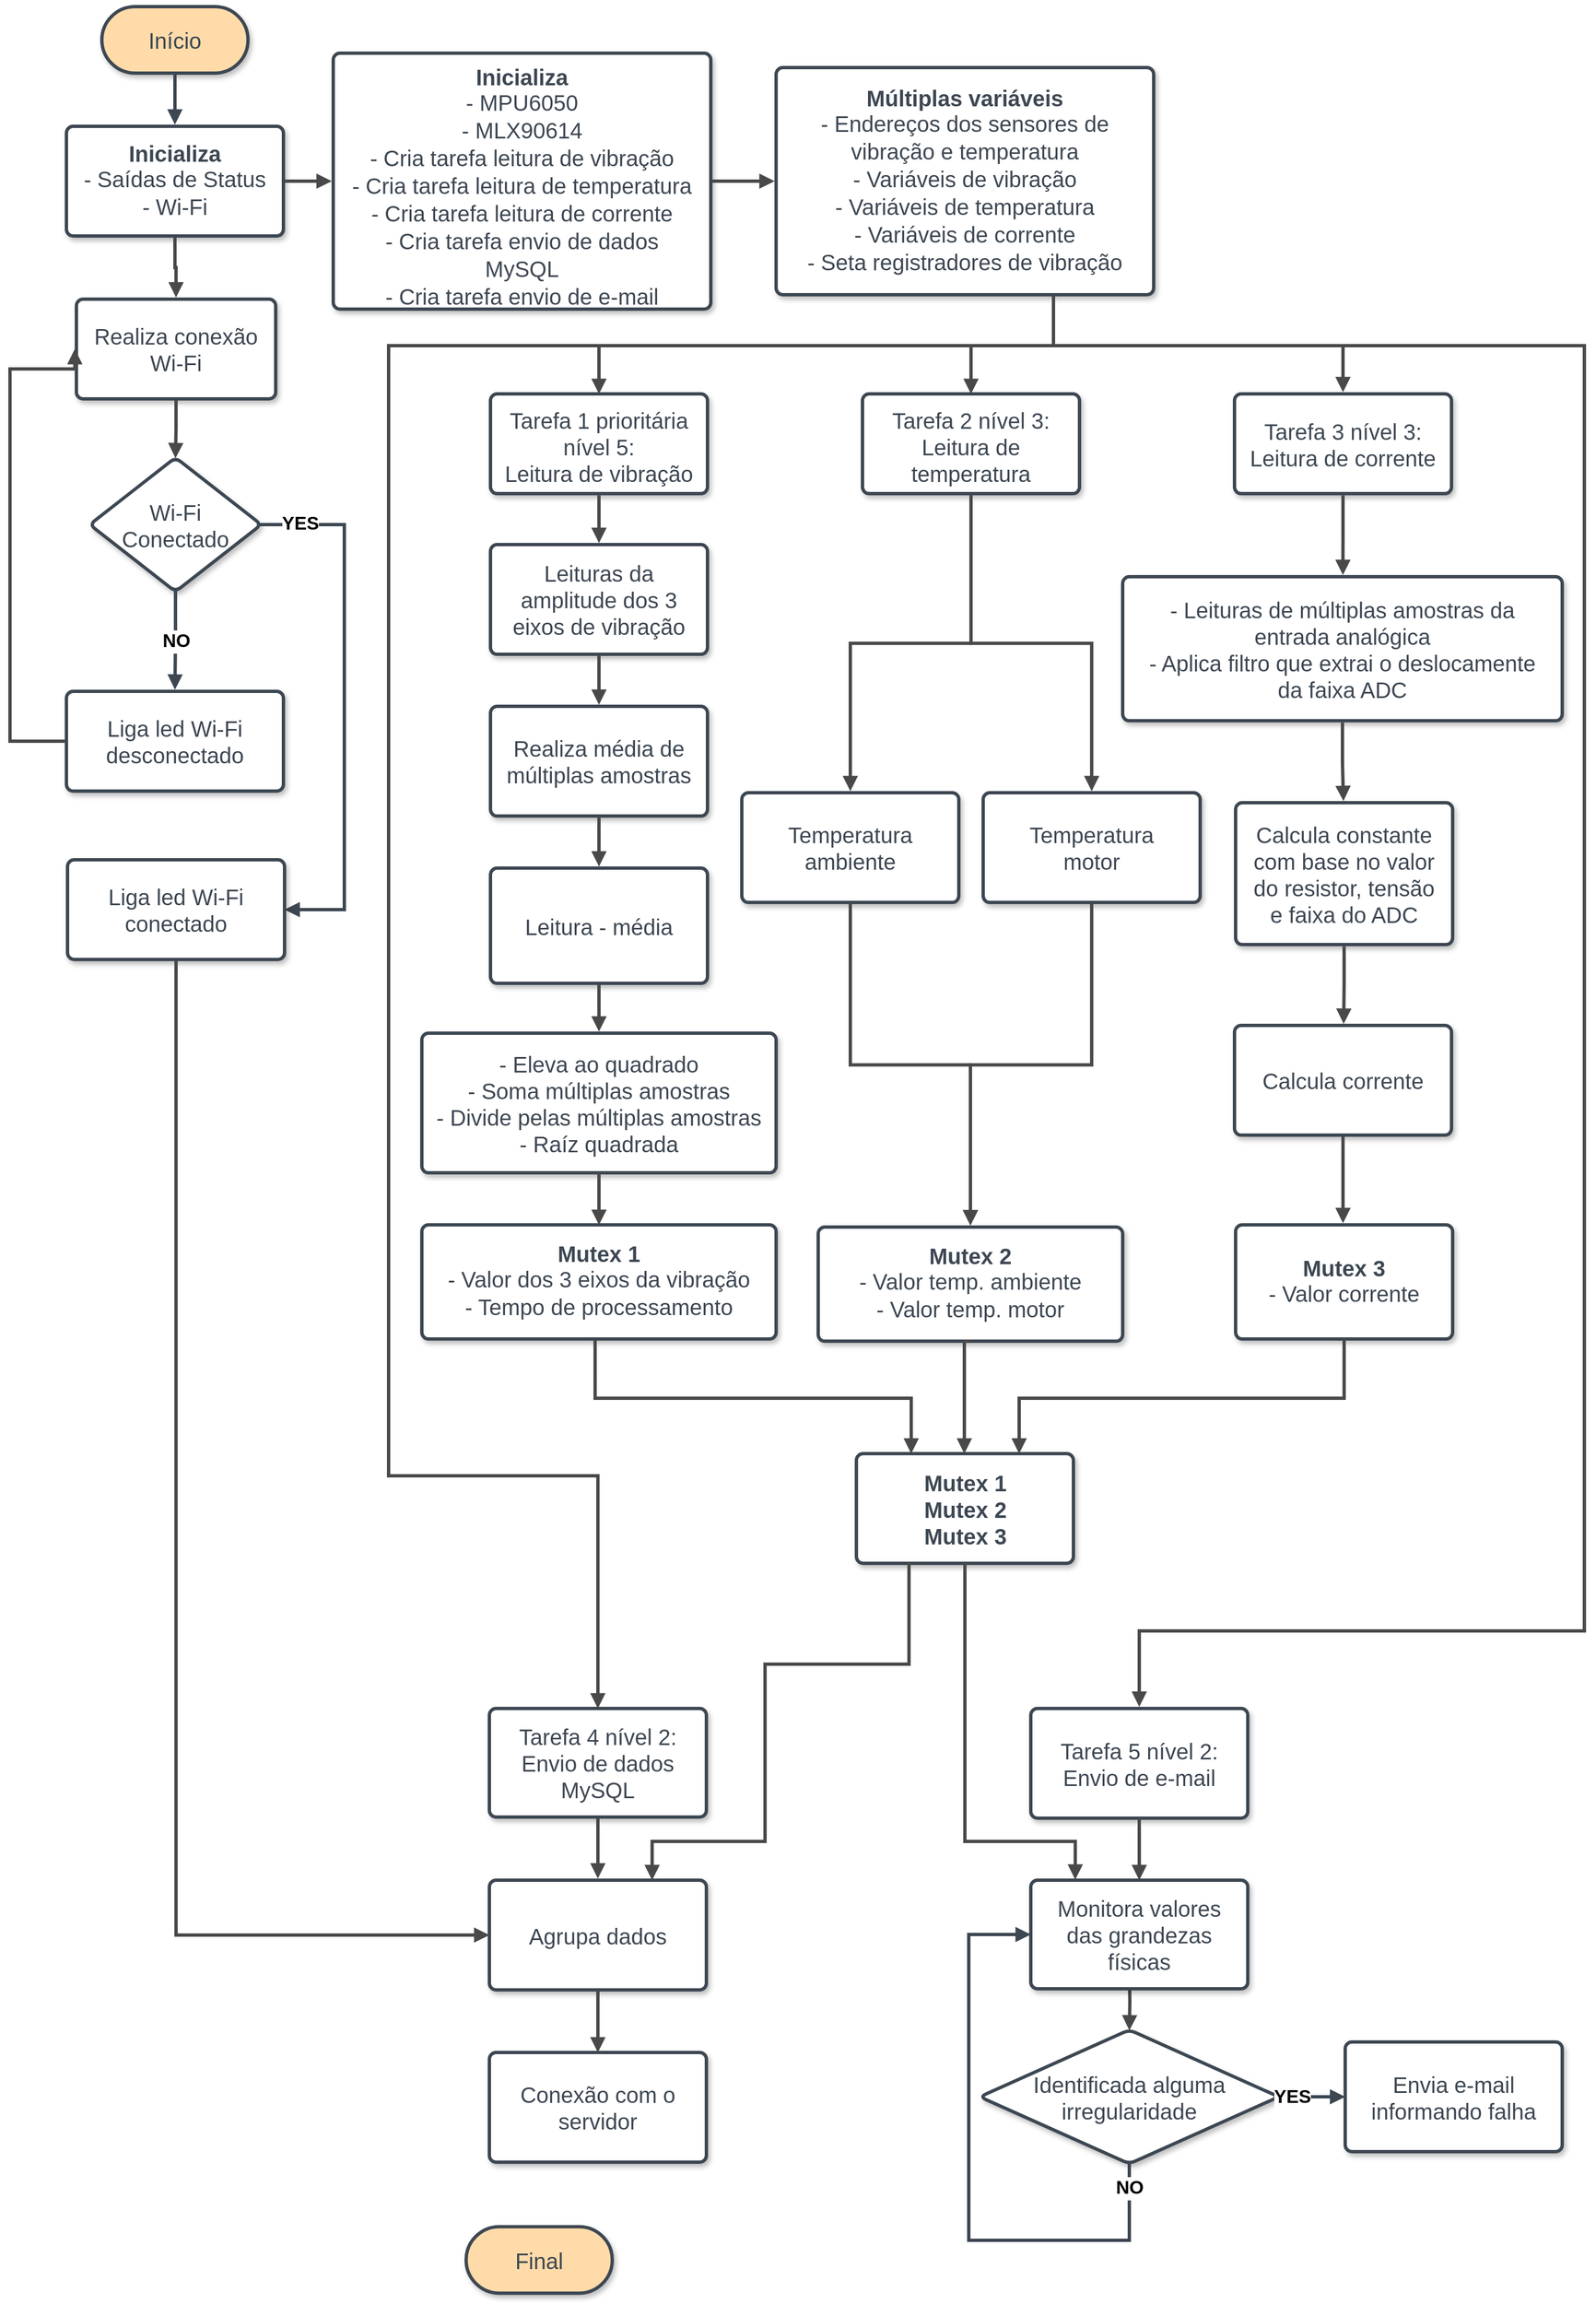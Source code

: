 <mxfile version="24.8.0">
  <diagram name="Página-1" id="wW6nHEFgZ6jUK7Zu2He9">
    <mxGraphModel dx="2084" dy="1130" grid="1" gridSize="10" guides="1" tooltips="1" connect="1" arrows="1" fold="1" page="1" pageScale="1" pageWidth="1500" pageHeight="2400" math="0" shadow="0">
      <root>
        <mxCell id="0" />
        <mxCell id="1" parent="0" />
        <mxCell id="kIneLuP9A-6rgGFjxoqg-49" value="Início" style="html=1;overflow=block;blockSpacing=1;whiteSpace=wrap;rounded=1;arcSize=50;fontSize=20;fontFamily=Helvetica;fontColor=#3d4752;align=center;spacing=11.3;strokeColor=#3d4752;strokeOpacity=100;fillOpacity=100;shadow=1;fillColor=#ffdba9;strokeWidth=3;lucidId=YGcM8_aNu0eV;" vertex="1" parent="1">
          <mxGeometry x="141" y="54" width="132" height="60" as="geometry" />
        </mxCell>
        <mxCell id="kIneLuP9A-6rgGFjxoqg-50" value="&lt;div style=&quot;display: flex; justify-content: center; text-align: center; align-items: baseline; font-size: 0; line-height: 1.25;margin-top: -2px;&quot;&gt;&lt;span&gt;&lt;span style=&quot;font-size:20px;color:#3d4752;font-weight: bold;font-family: Helvetica;&quot;&gt;Inicializa&lt;/span&gt;&lt;span style=&quot;font-size:20px;color:#3d4752;font-family: Helvetica;&quot;&gt;&#xa;&lt;/span&gt;&lt;/span&gt;&lt;/div&gt;&lt;div style=&quot;display: flex; justify-content: center; text-align: center; align-items: baseline; font-size: 0; line-height: 1.25;margin-top: -2px;&quot;&gt;&lt;span&gt;&lt;span style=&quot;font-size:20px;color:#3d4752;font-family: Helvetica;&quot;&gt;- Saídas de Status&#xa;- Wi-Fi&lt;/span&gt;&lt;/span&gt;&lt;/div&gt;" style="html=1;overflow=block;blockSpacing=1;whiteSpace=wrap;fontSize=13;fontFamily=Helvetica;spacing=11.3;strokeColor=#3d4752;strokeOpacity=100;fillOpacity=100;rounded=1;absoluteArcSize=1;arcSize=12;shadow=1;fillColor=#ffffff;strokeWidth=3;lucidId=YGcM0Bxgonje;" vertex="1" parent="1">
          <mxGeometry x="109" y="162" width="196" height="99" as="geometry" />
        </mxCell>
        <mxCell id="kIneLuP9A-6rgGFjxoqg-51" value="" style="html=1;jettySize=18;whiteSpace=wrap;fontSize=13;fontFamily=Helvetica;strokeColor=#3d4752;strokeOpacity=100;strokeWidth=3;rounded=1;arcSize=0;edgeStyle=orthogonalEdgeStyle;startArrow=none;endArrow=block;endFill=1;exitX=0.5;exitY=1.025;exitPerimeter=0;entryX=0.5;entryY=-0.015;entryPerimeter=0;lucidId=YGcMHoneriRA;" edge="1" parent="1" source="kIneLuP9A-6rgGFjxoqg-49" target="kIneLuP9A-6rgGFjxoqg-50">
          <mxGeometry width="100" height="100" relative="1" as="geometry">
            <Array as="points" />
          </mxGeometry>
        </mxCell>
        <mxCell id="kIneLuP9A-6rgGFjxoqg-52" value="Realiza conexão Wi-Fi" style="html=1;overflow=block;blockSpacing=1;whiteSpace=wrap;fontSize=20;fontFamily=Helvetica;fontColor=#3d4752;align=center;spacing=11.3;strokeColor=#3d4752;strokeOpacity=100;fillOpacity=100;rounded=1;absoluteArcSize=1;arcSize=12;shadow=1;fillColor=#ffffff;strokeWidth=3;lucidId=BNcwj2-kDnB~;" vertex="1" parent="1">
          <mxGeometry x="118" y="318" width="180" height="90" as="geometry" />
        </mxCell>
        <mxCell id="kIneLuP9A-6rgGFjxoqg-53" value="Final" style="html=1;overflow=block;blockSpacing=1;whiteSpace=wrap;rounded=1;arcSize=50;fontSize=20;fontFamily=Helvetica;fontColor=#3d4752;align=center;spacing=11.3;strokeColor=#3d4752;strokeOpacity=100;fillOpacity=100;shadow=1;fillColor=#ffdba9;strokeWidth=3;lucidId=t1cwyaAYWCxq;" vertex="1" parent="1">
          <mxGeometry x="470" y="2057.69" width="132" height="60" as="geometry" />
        </mxCell>
        <mxCell id="kIneLuP9A-6rgGFjxoqg-54" value="Wi-Fi Conectado" style="html=1;overflow=block;blockSpacing=1;whiteSpace=wrap;rhombus;fontSize=20;fontFamily=Helvetica;fontColor=#3d4752;align=center;spacing=11.3;strokeColor=#3d4752;strokeOpacity=100;fillOpacity=100;rounded=1;absoluteArcSize=1;arcSize=12;shadow=1;fillColor=#ffffff;strokeWidth=3;lucidId=dkLjF0y4hUUD;" vertex="1" parent="1">
          <mxGeometry x="130" y="461" width="155" height="121" as="geometry" />
        </mxCell>
        <mxCell id="kIneLuP9A-6rgGFjxoqg-55" value="" style="html=1;jettySize=18;whiteSpace=wrap;fontSize=16.7;fontFamily=Helvetica;fontStyle=1;strokeColor=#3d4752;strokeOpacity=100;strokeWidth=3;rounded=1;arcSize=0;edgeStyle=orthogonalEdgeStyle;startArrow=none;endArrow=block;endFill=1;exitX=0.991;exitY=0.5;exitPerimeter=0;entryX=1;entryY=0.5;lucidId=dkLj98RTN1pg;entryDx=0;entryDy=0;" edge="1" parent="1" source="kIneLuP9A-6rgGFjxoqg-54" target="kIneLuP9A-6rgGFjxoqg-69">
          <mxGeometry width="100" height="100" relative="1" as="geometry">
            <Array as="points">
              <mxPoint x="360" y="522" />
              <mxPoint x="360" y="869" />
            </Array>
          </mxGeometry>
        </mxCell>
        <mxCell id="kIneLuP9A-6rgGFjxoqg-56" value="YES" style="text;html=1;resizable=0;labelBackgroundColor=default;align=center;verticalAlign=middle;fontStyle=1;fontSize=16.7;" vertex="1" parent="kIneLuP9A-6rgGFjxoqg-55">
          <mxGeometry x="-0.662" relative="1" as="geometry">
            <mxPoint x="-40" y="-5" as="offset" />
          </mxGeometry>
        </mxCell>
        <mxCell id="kIneLuP9A-6rgGFjxoqg-57" value="" style="html=1;jettySize=18;whiteSpace=wrap;fontSize=16.7;fontFamily=Helvetica;fontStyle=1;strokeColor=#3d4752;strokeOpacity=100;strokeWidth=3;rounded=1;arcSize=0;edgeStyle=orthogonalEdgeStyle;startArrow=none;endArrow=block;endFill=1;exitX=0.5;exitY=0.995;exitPerimeter=0;entryX=0.5;entryY=-0.017;entryPerimeter=0;lucidId=dkLjdHbdrjaG;" edge="1" parent="1" source="kIneLuP9A-6rgGFjxoqg-54" target="kIneLuP9A-6rgGFjxoqg-61">
          <mxGeometry width="100" height="100" relative="1" as="geometry">
            <Array as="points" />
          </mxGeometry>
        </mxCell>
        <mxCell id="kIneLuP9A-6rgGFjxoqg-58" value="NO" style="text;html=1;resizable=0;labelBackgroundColor=default;align=center;verticalAlign=middle;fontStyle=1;fontSize=16.7;" vertex="1" parent="kIneLuP9A-6rgGFjxoqg-57">
          <mxGeometry relative="1" as="geometry" />
        </mxCell>
        <mxCell id="kIneLuP9A-6rgGFjxoqg-59" value="Tarefa 1 prioritária nível 5:  &#xa;Leitura de vibração" style="html=1;overflow=block;blockSpacing=1;whiteSpace=wrap;fontSize=20;fontFamily=Helvetica;fontColor=#3d4752;align=center;spacing=11.3;strokeColor=#3d4752;strokeOpacity=100;fillOpacity=100;rounded=1;absoluteArcSize=1;arcSize=12;shadow=1;fillColor=#ffffff;strokeWidth=3;lucidId=qlLjAP7d3Pub;" vertex="1" parent="1">
          <mxGeometry x="492" y="403.56" width="196" height="90" as="geometry" />
        </mxCell>
        <mxCell id="kIneLuP9A-6rgGFjxoqg-60" value="" style="html=1;jettySize=18;whiteSpace=wrap;fontSize=13;strokeColor=#494949;strokeWidth=3;rounded=1;arcSize=0;edgeStyle=orthogonalEdgeStyle;startArrow=none;endArrow=block;endFill=1;exitX=0.5;exitY=1.015;exitPerimeter=0;entryX=0.5;entryY=-0.017;entryPerimeter=0;lucidId=LmLjzipSwg8A;" edge="1" parent="1" source="kIneLuP9A-6rgGFjxoqg-50" target="kIneLuP9A-6rgGFjxoqg-52">
          <mxGeometry width="100" height="100" relative="1" as="geometry">
            <Array as="points" />
          </mxGeometry>
        </mxCell>
        <mxCell id="kIneLuP9A-6rgGFjxoqg-61" value="Liga led Wi-Fi desconectado" style="html=1;overflow=block;blockSpacing=1;whiteSpace=wrap;fontSize=20;fontFamily=Helvetica;fontColor=#3d4752;align=center;spacing=11.3;strokeColor=#3d4752;strokeOpacity=100;fillOpacity=100;rounded=1;absoluteArcSize=1;arcSize=12;shadow=1;fillColor=#ffffff;strokeWidth=3;lucidId=WnLjBUgtpYF_;" vertex="1" parent="1">
          <mxGeometry x="109" y="672" width="196" height="90" as="geometry" />
        </mxCell>
        <mxCell id="kIneLuP9A-6rgGFjxoqg-62" value="" style="html=1;jettySize=18;whiteSpace=wrap;fontSize=13;strokeColor=#494949;strokeWidth=3;rounded=1;arcSize=0;edgeStyle=orthogonalEdgeStyle;startArrow=none;endArrow=block;endFill=1;exitX=0.5;exitY=1.017;exitPerimeter=0;entryX=0.5;entryY=0.005;entryPerimeter=0;lucidId=8uLjnlYUT5LJ;" edge="1" parent="1" source="kIneLuP9A-6rgGFjxoqg-52" target="kIneLuP9A-6rgGFjxoqg-54">
          <mxGeometry width="100" height="100" relative="1" as="geometry">
            <Array as="points" />
          </mxGeometry>
        </mxCell>
        <mxCell id="kIneLuP9A-6rgGFjxoqg-63" value="" style="html=1;jettySize=18;whiteSpace=wrap;fontSize=13;strokeColor=#494949;strokeWidth=3;rounded=1;arcSize=0;edgeStyle=orthogonalEdgeStyle;startArrow=none;endArrow=block;endFill=1;exitX=-0.008;exitY=0.5;exitPerimeter=0;entryX=-0.008;entryY=0.5;entryPerimeter=0;lucidId=kwLjcKJRYvCY;" edge="1" parent="1" source="kIneLuP9A-6rgGFjxoqg-61" target="kIneLuP9A-6rgGFjxoqg-52">
          <mxGeometry width="100" height="100" relative="1" as="geometry">
            <Array as="points">
              <mxPoint x="58" y="717" />
              <mxPoint x="58" y="381" />
            </Array>
          </mxGeometry>
        </mxCell>
        <mxCell id="kIneLuP9A-6rgGFjxoqg-64" value="Tarefa 2 nível 3: &#xa;Leitura de temperatura" style="html=1;overflow=block;blockSpacing=1;whiteSpace=wrap;fontSize=20;fontFamily=Helvetica;fontColor=#3d4752;align=center;spacing=11.3;strokeColor=#3d4752;strokeOpacity=100;fillOpacity=100;rounded=1;absoluteArcSize=1;arcSize=12;shadow=1;fillColor=#ffffff;strokeWidth=3;lucidId=HxLj36Be4zOr;" vertex="1" parent="1">
          <mxGeometry x="828" y="403.56" width="196" height="90" as="geometry" />
        </mxCell>
        <mxCell id="kIneLuP9A-6rgGFjxoqg-65" value="Tarefa 3 nível 3: &#xa;Leitura de corrente" style="html=1;overflow=block;blockSpacing=1;whiteSpace=wrap;fontSize=20;fontFamily=Helvetica;fontColor=#3d4752;align=center;spacing=11.3;strokeColor=#3d4752;strokeOpacity=100;fillOpacity=100;rounded=1;absoluteArcSize=1;arcSize=12;shadow=1;fillColor=#ffffff;strokeWidth=3;lucidId=NyLjOp56AqbX;" vertex="1" parent="1">
          <mxGeometry x="1164" y="403.56" width="196" height="90" as="geometry" />
        </mxCell>
        <mxCell id="kIneLuP9A-6rgGFjxoqg-66" value="Tarefa 4 nível 2: &#xa;Envio de dados MySQL" style="html=1;overflow=block;blockSpacing=1;whiteSpace=wrap;fontSize=20;fontFamily=Helvetica;fontColor=#3d4752;align=center;spacing=11.3;strokeColor=#3d4752;strokeOpacity=100;fillOpacity=100;rounded=1;absoluteArcSize=1;arcSize=12;shadow=1;fillColor=#ffffff;strokeWidth=3;lucidId=rzLjJsJPlAcu;" vertex="1" parent="1">
          <mxGeometry x="491" y="1590" width="196" height="98" as="geometry" />
        </mxCell>
        <mxCell id="kIneLuP9A-6rgGFjxoqg-67" value="Tarefa 5 nível 2: &#xa;Envio de e-mail" style="html=1;overflow=block;blockSpacing=1;whiteSpace=wrap;fontSize=20;fontFamily=Helvetica;fontColor=#3d4752;align=center;spacing=11.3;strokeColor=#3d4752;strokeOpacity=100;fillOpacity=100;rounded=1;absoluteArcSize=1;arcSize=12;shadow=1;fillColor=#ffffff;strokeWidth=3;lucidId=aALjpcRrlFdX;" vertex="1" parent="1">
          <mxGeometry x="980" y="1590" width="196" height="99" as="geometry" />
        </mxCell>
        <mxCell id="kIneLuP9A-6rgGFjxoqg-68" value="&lt;div style=&quot;display: flex; justify-content: center; text-align: center; align-items: baseline; font-size: 0; line-height: 1.25;margin-top: -2px;&quot;&gt;&lt;span&gt;&lt;span style=&quot;font-size:20px;color:#3d4752;font-weight: bold;font-family: Helvetica;&quot;&gt;Inicializa&lt;/span&gt;&lt;span style=&quot;font-size:20px;color:#3d4752;font-family: Helvetica;&quot;&gt;&#xa;&lt;/span&gt;&lt;/span&gt;&lt;/div&gt;&lt;div style=&quot;display: flex; justify-content: center; text-align: center; align-items: baseline; font-size: 0; line-height: 1.25;margin-top: -2px;&quot;&gt;&lt;span&gt;&lt;span style=&quot;font-size:20px;color:#3d4752;font-family: Helvetica;&quot;&gt;- MPU6050&#xa;- MLX90614&#xa;- Cria tarefa leitura de vibração&#xa;- Cria tarefa leitura de temperatura&#xa;- Cria tarefa leitura de corrente&#xa;- Cria tarefa envio de dados MySQL&#xa;- Cria tarefa envio de e-mail&lt;/span&gt;&lt;/span&gt;&lt;/div&gt;" style="html=1;overflow=block;blockSpacing=1;whiteSpace=wrap;fontSize=13;fontFamily=Helvetica;spacing=11.3;strokeColor=#3d4752;strokeOpacity=100;fillOpacity=100;rounded=1;absoluteArcSize=1;arcSize=12;shadow=1;fillColor=#ffffff;strokeWidth=3;lucidId=uBLjPLhFOQ6O;" vertex="1" parent="1">
          <mxGeometry x="350" y="96" width="341" height="231" as="geometry" />
        </mxCell>
        <mxCell id="kIneLuP9A-6rgGFjxoqg-69" value="Liga led Wi-Fi conectado" style="html=1;overflow=block;blockSpacing=1;whiteSpace=wrap;fontSize=20;fontFamily=Helvetica;fontColor=#3d4752;align=center;spacing=11.3;strokeColor=#3d4752;strokeOpacity=100;fillOpacity=100;rounded=1;absoluteArcSize=1;arcSize=12;shadow=1;fillColor=#ffffff;strokeWidth=3;lucidId=9ILj2eCA24AJ;" vertex="1" parent="1">
          <mxGeometry x="110" y="824" width="196" height="90" as="geometry" />
        </mxCell>
        <mxCell id="kIneLuP9A-6rgGFjxoqg-70" value="" style="html=1;jettySize=18;whiteSpace=wrap;fontSize=13;strokeColor=#494949;strokeWidth=3;rounded=1;arcSize=0;edgeStyle=orthogonalEdgeStyle;startArrow=none;endArrow=block;endFill=1;exitX=1.008;exitY=0.5;exitPerimeter=0;entryX=-0.004;entryY=0.5;entryPerimeter=0;lucidId=MKLjdU4m0gIh;" edge="1" parent="1" source="kIneLuP9A-6rgGFjxoqg-50" target="kIneLuP9A-6rgGFjxoqg-68">
          <mxGeometry width="100" height="100" relative="1" as="geometry">
            <Array as="points" />
          </mxGeometry>
        </mxCell>
        <mxCell id="kIneLuP9A-6rgGFjxoqg-71" value="Realiza média de múltiplas amostras" style="html=1;overflow=block;blockSpacing=1;whiteSpace=wrap;fontSize=20;fontFamily=Helvetica;fontColor=#3d4752;align=center;spacing=11.3;strokeColor=#3d4752;strokeOpacity=100;fillOpacity=100;rounded=1;absoluteArcSize=1;arcSize=12;shadow=1;fillColor=#ffffff;strokeWidth=3;lucidId=XNLjQ~LqRRBE;" vertex="1" parent="1">
          <mxGeometry x="492" y="685.56" width="196" height="99" as="geometry" />
        </mxCell>
        <mxCell id="kIneLuP9A-6rgGFjxoqg-72" value="&lt;div style=&quot;display: flex; justify-content: center; text-align: center; align-items: baseline; font-size: 0; line-height: 1.25;margin-top: -2px;&quot;&gt;&lt;span&gt;&lt;span style=&quot;font-size:20px;color:#3d4752;font-weight: bold;font-family: Helvetica;&quot;&gt;Múltiplas variáveis&lt;/span&gt;&lt;span style=&quot;font-size:20px;color:#3d4752;font-family: Helvetica;&quot;&gt;&#xa;&lt;/span&gt;&lt;/span&gt;&lt;/div&gt;&lt;div style=&quot;display: flex; justify-content: center; text-align: center; align-items: baseline; font-size: 0; line-height: 1.25;margin-top: -2px;&quot;&gt;&lt;span&gt;&lt;span style=&quot;font-size:20px;color:#3d4752;font-family: Helvetica;&quot;&gt;- Endereços dos sensores de vibração e temperatura&#xa;- Variáveis de vibração&#xa;- Variáveis de temperatura&#xa;- Variáveis de corrente&#xa;- Seta registradores de vibração&lt;/span&gt;&lt;/span&gt;&lt;/div&gt;" style="html=1;overflow=block;blockSpacing=1;whiteSpace=wrap;fontSize=13;fontFamily=Helvetica;spacing=11.3;strokeColor=#3d4752;strokeOpacity=100;fillOpacity=100;rounded=1;absoluteArcSize=1;arcSize=12;shadow=1;fillColor=#ffffff;strokeWidth=3;lucidId=vPLjcjZQjcOV;" vertex="1" parent="1">
          <mxGeometry x="750" y="109" width="341" height="205" as="geometry" />
        </mxCell>
        <mxCell id="kIneLuP9A-6rgGFjxoqg-73" value="" style="html=1;jettySize=18;whiteSpace=wrap;fontSize=13;strokeColor=#494949;strokeWidth=3;rounded=1;arcSize=0;edgeStyle=orthogonalEdgeStyle;startArrow=none;endArrow=block;endFill=1;exitX=1.004;exitY=0.5;exitPerimeter=0;entryX=-0.004;entryY=0.5;entryPerimeter=0;lucidId=t3LjrtY-mKKk;" edge="1" parent="1" source="kIneLuP9A-6rgGFjxoqg-68" target="kIneLuP9A-6rgGFjxoqg-72">
          <mxGeometry width="100" height="100" relative="1" as="geometry">
            <Array as="points" />
          </mxGeometry>
        </mxCell>
        <mxCell id="kIneLuP9A-6rgGFjxoqg-74" value="Leituras da amplitude dos 3 eixos de vibração" style="html=1;overflow=block;blockSpacing=1;whiteSpace=wrap;fontSize=20;fontFamily=Helvetica;fontColor=#3d4752;align=center;spacing=11.3;strokeColor=#3d4752;strokeOpacity=100;fillOpacity=100;rounded=1;absoluteArcSize=1;arcSize=12;shadow=1;fillColor=#ffffff;strokeWidth=3;lucidId=A~LjZP-bUil.;" vertex="1" parent="1">
          <mxGeometry x="492" y="539.56" width="196" height="99" as="geometry" />
        </mxCell>
        <mxCell id="kIneLuP9A-6rgGFjxoqg-75" value="Leitura - média" style="html=1;overflow=block;blockSpacing=1;whiteSpace=wrap;fontSize=20;fontFamily=Helvetica;fontColor=#3d4752;align=center;spacing=11.3;strokeColor=#3d4752;strokeOpacity=100;fillOpacity=100;rounded=1;absoluteArcSize=1;arcSize=12;shadow=1;fillColor=#ffffff;strokeWidth=3;lucidId=PeMj283qj-oA;" vertex="1" parent="1">
          <mxGeometry x="492" y="831.56" width="196" height="104" as="geometry" />
        </mxCell>
        <mxCell id="kIneLuP9A-6rgGFjxoqg-76" value="Temperatura&#xa;ambiente" style="html=1;overflow=block;blockSpacing=1;whiteSpace=wrap;fontSize=20;fontFamily=Helvetica;fontColor=#3d4752;align=center;spacing=11.3;strokeColor=#3d4752;strokeOpacity=100;fillOpacity=100;rounded=1;absoluteArcSize=1;arcSize=12;shadow=1;fillColor=#ffffff;strokeWidth=3;lucidId=rtMj4EFjBH4M;" vertex="1" parent="1">
          <mxGeometry x="719" y="763.56" width="196" height="99" as="geometry" />
        </mxCell>
        <mxCell id="kIneLuP9A-6rgGFjxoqg-77" value="Temperatura&#xa;motor" style="html=1;overflow=block;blockSpacing=1;whiteSpace=wrap;fontSize=20;fontFamily=Helvetica;fontColor=#3d4752;align=center;spacing=11.3;strokeColor=#3d4752;strokeOpacity=100;fillOpacity=100;rounded=1;absoluteArcSize=1;arcSize=12;shadow=1;fillColor=#ffffff;strokeWidth=3;lucidId=XtMjKPEEW~Cp;" vertex="1" parent="1">
          <mxGeometry x="937" y="763.56" width="196" height="99" as="geometry" />
        </mxCell>
        <mxCell id="kIneLuP9A-6rgGFjxoqg-78" value="- Eleva ao quadrado&#xa;- Soma múltiplas amostras&#xa;- Divide pelas múltiplas amostras&#xa;- Raíz quadrada" style="html=1;overflow=block;blockSpacing=1;whiteSpace=wrap;fontSize=20;fontFamily=Helvetica;fontColor=#3d4752;align=center;spacing=11.3;strokeColor=#3d4752;strokeOpacity=100;fillOpacity=100;rounded=1;absoluteArcSize=1;arcSize=12;shadow=1;fillColor=#ffffff;strokeWidth=3;lucidId=wdOjxjT~BS-Q;" vertex="1" parent="1">
          <mxGeometry x="430" y="980.56" width="320" height="126" as="geometry" />
        </mxCell>
        <mxCell id="kIneLuP9A-6rgGFjxoqg-79" value="- Leituras de múltiplas amostras da entrada analógica&#xa;- Aplica filtro que extrai o deslocamente da faixa ADC" style="html=1;overflow=block;blockSpacing=1;whiteSpace=wrap;fontSize=20;fontFamily=Helvetica;fontColor=#3d4752;align=center;spacing=11.3;strokeColor=#3d4752;strokeOpacity=100;fillOpacity=100;rounded=1;absoluteArcSize=1;arcSize=12;shadow=1;fillColor=#ffffff;strokeWidth=3;lucidId=dkOjYEfTatYL;" vertex="1" parent="1">
          <mxGeometry x="1063" y="568.56" width="397" height="130" as="geometry" />
        </mxCell>
        <mxCell id="kIneLuP9A-6rgGFjxoqg-80" value="Calcula constante com base no valor do resistor, tensão e faixa do ADC  " style="html=1;overflow=block;blockSpacing=1;whiteSpace=wrap;fontSize=20;fontFamily=Helvetica;fontColor=#3d4752;align=center;spacing=11.3;strokeColor=#3d4752;strokeOpacity=100;fillOpacity=100;rounded=1;absoluteArcSize=1;arcSize=12;shadow=1;fillColor=#ffffff;strokeWidth=3;lucidId=mtOjdV8swVLO;" vertex="1" parent="1">
          <mxGeometry x="1165" y="772.56" width="196" height="128" as="geometry" />
        </mxCell>
        <mxCell id="kIneLuP9A-6rgGFjxoqg-81" value="Calcula corrente" style="html=1;overflow=block;blockSpacing=1;whiteSpace=wrap;fontSize=20;fontFamily=Helvetica;fontColor=#3d4752;align=center;spacing=11.3;strokeColor=#3d4752;strokeOpacity=100;fillOpacity=100;rounded=1;absoluteArcSize=1;arcSize=12;shadow=1;fillColor=#ffffff;strokeWidth=3;lucidId=ZwOj.ghcBY6T;" vertex="1" parent="1">
          <mxGeometry x="1164" y="973.56" width="196" height="99" as="geometry" />
        </mxCell>
        <mxCell id="kIneLuP9A-6rgGFjxoqg-83" value="&lt;div style=&quot;display: flex; justify-content: center; text-align: center; align-items: baseline; font-size: 0; line-height: 1.25;margin-top: -2px;&quot;&gt;&lt;span&gt;&lt;span style=&quot;font-size:20px;color:#3d4752;font-weight: bold;font-family: Helvetica;&quot;&gt;Mutex 2&lt;/span&gt;&lt;span style=&quot;font-size:20px;color:#3d4752;font-family: Helvetica;&quot;&gt;&lt;br&gt;&lt;/span&gt;&lt;/span&gt;&lt;/div&gt;&lt;div style=&quot;display: flex; justify-content: center; text-align: center; align-items: baseline; font-size: 0; line-height: 1.25;margin-top: -2px;&quot;&gt;&lt;span&gt;&lt;span style=&quot;font-size:20px;color:#3d4752;font-family: Helvetica;&quot;&gt; -  Valor temp. ambiente&lt;br&gt;- Valor temp. motor&lt;/span&gt;&lt;/span&gt;&lt;/div&gt;" style="html=1;overflow=block;blockSpacing=1;whiteSpace=wrap;fontSize=13;fontFamily=Helvetica;spacing=11.3;strokeColor=#3d4752;strokeOpacity=100;fillOpacity=100;rounded=1;absoluteArcSize=1;arcSize=12;shadow=1;fillColor=#ffffff;strokeWidth=3;lucidId=1POj_GI9XOov;" vertex="1" parent="1">
          <mxGeometry x="788" y="1155.56" width="275" height="103" as="geometry" />
        </mxCell>
        <mxCell id="kIneLuP9A-6rgGFjxoqg-86" value="" style="html=1;jettySize=18;whiteSpace=wrap;fontSize=13;strokeColor=#494949;strokeWidth=3;rounded=1;arcSize=0;edgeStyle=orthogonalEdgeStyle;startArrow=none;endArrow=block;endFill=1;exitX=0.5;exitY=1;entryX=0.5;entryY=-0.017;entryPerimeter=0;lucidId=4ZOji4YNaRn5;exitDx=0;exitDy=0;" edge="1" parent="1" target="kIneLuP9A-6rgGFjxoqg-65">
          <mxGeometry width="100" height="100" relative="1" as="geometry">
            <Array as="points">
              <mxPoint x="1001" y="360" />
              <mxPoint x="1262" y="360" />
            </Array>
            <mxPoint x="1000.5" y="314" as="sourcePoint" />
          </mxGeometry>
        </mxCell>
        <mxCell id="kIneLuP9A-6rgGFjxoqg-87" value="" style="html=1;jettySize=18;whiteSpace=wrap;fontSize=13;strokeColor=#494949;strokeWidth=3;rounded=1;arcSize=0;edgeStyle=orthogonalEdgeStyle;startArrow=none;endArrow=block;endFill=1;exitX=0.5;exitY=1.017;exitPerimeter=0;entryX=0.5;entryY=-0.015;entryPerimeter=0;lucidId=a0OjAhY~SQK2;" edge="1" parent="1" source="kIneLuP9A-6rgGFjxoqg-64" target="kIneLuP9A-6rgGFjxoqg-76">
          <mxGeometry width="100" height="100" relative="1" as="geometry">
            <Array as="points" />
          </mxGeometry>
        </mxCell>
        <mxCell id="kIneLuP9A-6rgGFjxoqg-88" value="" style="html=1;jettySize=18;whiteSpace=wrap;fontSize=13;strokeColor=#494949;strokeWidth=3;rounded=1;arcSize=0;edgeStyle=orthogonalEdgeStyle;startArrow=none;endArrow=block;endFill=1;exitX=0.5;exitY=1.017;exitPerimeter=0;entryX=0.5;entryY=-0.015;entryPerimeter=0;lucidId=e0OjhuxzHNOI;" edge="1" parent="1" source="kIneLuP9A-6rgGFjxoqg-64" target="kIneLuP9A-6rgGFjxoqg-77">
          <mxGeometry width="100" height="100" relative="1" as="geometry">
            <Array as="points" />
          </mxGeometry>
        </mxCell>
        <mxCell id="kIneLuP9A-6rgGFjxoqg-89" value="" style="html=1;jettySize=18;whiteSpace=wrap;fontSize=13;strokeColor=#494949;strokeWidth=3;rounded=1;arcSize=0;edgeStyle=orthogonalEdgeStyle;startArrow=none;endArrow=block;endFill=1;exitX=0.5;exitY=1.015;exitPerimeter=0;entryX=0.5;entryY=-0.015;entryPerimeter=0;lucidId=I1OjzcumEx85;" edge="1" parent="1" source="kIneLuP9A-6rgGFjxoqg-76" target="kIneLuP9A-6rgGFjxoqg-83">
          <mxGeometry width="100" height="100" relative="1" as="geometry">
            <Array as="points" />
          </mxGeometry>
        </mxCell>
        <mxCell id="kIneLuP9A-6rgGFjxoqg-90" value="" style="html=1;jettySize=18;whiteSpace=wrap;fontSize=13;strokeColor=#494949;strokeWidth=3;rounded=1;arcSize=0;edgeStyle=orthogonalEdgeStyle;startArrow=none;endArrow=block;endFill=1;exitX=0.5;exitY=1.015;exitPerimeter=0;entryX=0.5;entryY=-0.015;entryPerimeter=0;lucidId=L1OjMPoMIq7t;" edge="1" parent="1" source="kIneLuP9A-6rgGFjxoqg-77" target="kIneLuP9A-6rgGFjxoqg-83">
          <mxGeometry width="100" height="100" relative="1" as="geometry">
            <Array as="points" />
          </mxGeometry>
        </mxCell>
        <mxCell id="kIneLuP9A-6rgGFjxoqg-91" value="" style="html=1;jettySize=18;whiteSpace=wrap;fontSize=13;strokeColor=#494949;strokeWidth=3;rounded=1;arcSize=0;edgeStyle=orthogonalEdgeStyle;startArrow=none;endArrow=block;endFill=1;exitX=0.5;exitY=1.017;exitPerimeter=0;entryX=0.5;entryY=-0.015;entryPerimeter=0;lucidId=21Oj8GRGzVl7;" edge="1" parent="1" source="kIneLuP9A-6rgGFjxoqg-59" target="kIneLuP9A-6rgGFjxoqg-74">
          <mxGeometry width="100" height="100" relative="1" as="geometry">
            <Array as="points" />
          </mxGeometry>
        </mxCell>
        <mxCell id="kIneLuP9A-6rgGFjxoqg-92" value="" style="html=1;jettySize=18;whiteSpace=wrap;fontSize=13;strokeColor=#494949;strokeWidth=3;rounded=1;arcSize=0;edgeStyle=orthogonalEdgeStyle;startArrow=none;endArrow=block;endFill=1;exitX=0.5;exitY=1.015;exitPerimeter=0;entryX=0.5;entryY=-0.015;entryPerimeter=0;lucidId=71Oj_WstpDVK;" edge="1" parent="1" source="kIneLuP9A-6rgGFjxoqg-74" target="kIneLuP9A-6rgGFjxoqg-71">
          <mxGeometry width="100" height="100" relative="1" as="geometry">
            <Array as="points" />
          </mxGeometry>
        </mxCell>
        <mxCell id="kIneLuP9A-6rgGFjxoqg-93" value="" style="html=1;jettySize=18;whiteSpace=wrap;fontSize=13;strokeColor=#494949;strokeWidth=3;rounded=1;arcSize=0;edgeStyle=orthogonalEdgeStyle;startArrow=none;endArrow=block;endFill=1;exitX=0.5;exitY=1.015;exitPerimeter=0;entryX=0.5;entryY=-0.014;entryPerimeter=0;lucidId=-1OjSI3TuC2g;" edge="1" parent="1" source="kIneLuP9A-6rgGFjxoqg-71" target="kIneLuP9A-6rgGFjxoqg-75">
          <mxGeometry width="100" height="100" relative="1" as="geometry">
            <Array as="points" />
          </mxGeometry>
        </mxCell>
        <mxCell id="kIneLuP9A-6rgGFjxoqg-94" value="" style="html=1;jettySize=18;whiteSpace=wrap;fontSize=13;strokeColor=#494949;strokeWidth=3;rounded=1;arcSize=0;edgeStyle=orthogonalEdgeStyle;startArrow=none;endArrow=block;endFill=1;exitX=0.5;exitY=1.014;exitPerimeter=0;entryX=0.5;entryY=-0.012;entryPerimeter=0;lucidId=.1OjHbTHSmcL;" edge="1" parent="1" source="kIneLuP9A-6rgGFjxoqg-75" target="kIneLuP9A-6rgGFjxoqg-78">
          <mxGeometry width="100" height="100" relative="1" as="geometry">
            <Array as="points" />
          </mxGeometry>
        </mxCell>
        <mxCell id="kIneLuP9A-6rgGFjxoqg-96" value="" style="html=1;jettySize=18;whiteSpace=wrap;fontSize=13;strokeColor=#494949;strokeWidth=3;rounded=1;arcSize=0;edgeStyle=orthogonalEdgeStyle;startArrow=none;endArrow=block;endFill=1;exitX=0.5;exitY=1.017;exitPerimeter=0;entryX=0.501;entryY=-0.012;entryPerimeter=0;lucidId=g4OjU5X4FkTB;" edge="1" parent="1" source="kIneLuP9A-6rgGFjxoqg-65" target="kIneLuP9A-6rgGFjxoqg-79">
          <mxGeometry width="100" height="100" relative="1" as="geometry">
            <Array as="points" />
          </mxGeometry>
        </mxCell>
        <mxCell id="kIneLuP9A-6rgGFjxoqg-97" value="" style="html=1;jettySize=18;whiteSpace=wrap;fontSize=13;strokeColor=#494949;strokeWidth=3;rounded=1;arcSize=0;edgeStyle=orthogonalEdgeStyle;startArrow=none;endArrow=block;endFill=1;exitX=0.5;exitY=1.012;exitPerimeter=0;entryX=0.503;entryY=-0.015;entryPerimeter=0;lucidId=n4Ojw1gSP_Yg;" edge="1" parent="1" source="kIneLuP9A-6rgGFjxoqg-80" target="kIneLuP9A-6rgGFjxoqg-81">
          <mxGeometry width="100" height="100" relative="1" as="geometry">
            <Array as="points" />
          </mxGeometry>
        </mxCell>
        <mxCell id="kIneLuP9A-6rgGFjxoqg-98" value="" style="html=1;jettySize=18;whiteSpace=wrap;fontSize=13;strokeColor=#494949;strokeWidth=3;rounded=1;arcSize=0;edgeStyle=orthogonalEdgeStyle;startArrow=none;endArrow=block;endFill=1;exitX=0.5;exitY=1.012;exitPerimeter=0;entryX=0.497;entryY=-0.012;entryPerimeter=0;lucidId=O4OjG7.ol.qq;" edge="1" parent="1" source="kIneLuP9A-6rgGFjxoqg-79" target="kIneLuP9A-6rgGFjxoqg-80">
          <mxGeometry width="100" height="100" relative="1" as="geometry">
            <Array as="points" />
          </mxGeometry>
        </mxCell>
        <mxCell id="kIneLuP9A-6rgGFjxoqg-99" value="&lt;div style=&quot;display: flex; justify-content: center; text-align: center; align-items: baseline; font-size: 0; line-height: 1.25;margin-top: -2px;&quot;&gt;&lt;span&gt;&lt;span style=&quot;font-size:20px;color:#3d4752;font-weight: bold;font-family: Helvetica;&quot;&gt;Mutex 3&lt;/span&gt;&lt;span style=&quot;font-size:20px;color:#3d4752;font-family: Helvetica;&quot;&gt;&lt;br&gt;&lt;/span&gt;&lt;/span&gt;&lt;/div&gt;&lt;div style=&quot;display: flex; justify-content: center; text-align: center; align-items: baseline; font-size: 0; line-height: 1.25;margin-top: -2px;&quot;&gt;&lt;span&gt;&lt;span style=&quot;font-size:20px;color:#3d4752;font-family: Helvetica;&quot;&gt; - Valor corrente&lt;/span&gt;&lt;/span&gt;&lt;/div&gt;" style="html=1;overflow=block;blockSpacing=1;whiteSpace=wrap;fontSize=13;fontFamily=Helvetica;spacing=11.3;strokeColor=#3d4752;strokeOpacity=100;fillOpacity=100;rounded=1;absoluteArcSize=1;arcSize=12;shadow=1;fillColor=#ffffff;strokeWidth=3;lucidId=.4OjOE916lod;" vertex="1" parent="1">
          <mxGeometry x="1165" y="1153.56" width="196" height="103" as="geometry" />
        </mxCell>
        <mxCell id="kIneLuP9A-6rgGFjxoqg-100" value="" style="html=1;jettySize=18;whiteSpace=wrap;fontSize=13;strokeColor=#494949;strokeWidth=3;rounded=1;arcSize=0;edgeStyle=orthogonalEdgeStyle;startArrow=none;endArrow=block;endFill=1;exitX=0.5;exitY=1.015;exitPerimeter=0;entryX=0.495;entryY=-0.015;entryPerimeter=0;lucidId=f5OjCOt4Zw9H;" edge="1" parent="1" source="kIneLuP9A-6rgGFjxoqg-81" target="kIneLuP9A-6rgGFjxoqg-99">
          <mxGeometry width="100" height="100" relative="1" as="geometry">
            <Array as="points" />
          </mxGeometry>
        </mxCell>
        <mxCell id="kIneLuP9A-6rgGFjxoqg-101" value="Agrupa dados" style="html=1;overflow=block;blockSpacing=1;whiteSpace=wrap;fontSize=20;fontFamily=Helvetica;fontColor=#3d4752;align=center;spacing=11.3;strokeColor=#3d4752;strokeOpacity=100;fillOpacity=100;rounded=1;absoluteArcSize=1;arcSize=12;shadow=1;fillColor=#ffffff;strokeWidth=3;lucidId=PaPjgZ5aMJZG;" vertex="1" parent="1">
          <mxGeometry x="491" y="1745" width="196" height="99" as="geometry" />
        </mxCell>
        <mxCell id="kIneLuP9A-6rgGFjxoqg-102" value="" style="html=1;jettySize=18;whiteSpace=wrap;fontSize=13;strokeColor=#494949;strokeWidth=3;rounded=1;arcSize=0;edgeStyle=orthogonalEdgeStyle;startArrow=none;endArrow=block;endFill=1;entryX=0.5;entryY=0;lucidId=QdPjecj9eyjl;exitX=0.5;exitY=1;exitDx=0;exitDy=0;entryDx=0;entryDy=0;" edge="1" parent="1" target="kIneLuP9A-6rgGFjxoqg-66">
          <mxGeometry width="100" height="100" relative="1" as="geometry">
            <Array as="points">
              <mxPoint x="1001" y="360" />
              <mxPoint x="400" y="360" />
              <mxPoint x="400" y="1380" />
              <mxPoint x="589" y="1380" />
            </Array>
            <mxPoint x="1000.5" y="314" as="sourcePoint" />
          </mxGeometry>
        </mxCell>
        <mxCell id="kIneLuP9A-6rgGFjxoqg-103" value="" style="html=1;jettySize=18;whiteSpace=wrap;fontSize=13;strokeColor=#494949;strokeWidth=3;rounded=1;arcSize=0;edgeStyle=orthogonalEdgeStyle;startArrow=none;endArrow=block;endFill=1;entryX=0.5;entryY=-0.015;entryPerimeter=0;lucidId=1dPj1Y2b7wFf;exitX=0.5;exitY=1;exitDx=0;exitDy=0;" edge="1" parent="1" target="kIneLuP9A-6rgGFjxoqg-67">
          <mxGeometry width="100" height="100" relative="1" as="geometry">
            <Array as="points">
              <mxPoint x="1001" y="360" />
              <mxPoint x="1480" y="360" />
              <mxPoint x="1480" y="1520" />
              <mxPoint x="1078" y="1520" />
            </Array>
            <mxPoint x="1000.5" y="314" as="sourcePoint" />
          </mxGeometry>
        </mxCell>
        <mxCell id="kIneLuP9A-6rgGFjxoqg-107" value="" style="html=1;jettySize=18;whiteSpace=wrap;fontSize=13;strokeColor=#494949;strokeWidth=3;rounded=1;arcSize=0;edgeStyle=orthogonalEdgeStyle;startArrow=none;endArrow=block;endFill=1;exitX=0.5;exitY=1.015;exitPerimeter=0;entryX=0.5;entryY=-0.015;entryPerimeter=0;lucidId=6ePjYhux7~zD;" edge="1" parent="1" source="kIneLuP9A-6rgGFjxoqg-66" target="kIneLuP9A-6rgGFjxoqg-101">
          <mxGeometry width="100" height="100" relative="1" as="geometry">
            <Array as="points" />
          </mxGeometry>
        </mxCell>
        <mxCell id="kIneLuP9A-6rgGFjxoqg-115" value="&lt;div style=&quot;color: rgb(0, 0, 0); display: flex; justify-content: center; align-items: baseline; font-size: 0px; line-height: 1.25; margin-top: -2px;&quot;&gt;&lt;span style=&quot;font-size: 20px; color: rgb(61, 71, 82); font-weight: bold;&quot;&gt;Mutex 1&lt;/span&gt;&lt;span style=&quot;font-size: 20px; color: rgb(61, 71, 82);&quot;&gt;&lt;br&gt;&lt;/span&gt;&lt;/div&gt;&lt;div style=&quot;color: rgb(0, 0, 0); display: flex; justify-content: center; align-items: baseline; font-size: 0px; line-height: 1.25; margin-top: -2px;&quot;&gt;&lt;span style=&quot;font-size: 20px; color: rgb(61, 71, 82);&quot;&gt;- Valor dos 3 eixos da vibração&lt;br&gt;- Tempo de processamento&lt;/span&gt;&lt;/div&gt;" style="html=1;overflow=block;blockSpacing=1;whiteSpace=wrap;fontSize=20;fontFamily=Helvetica;fontColor=#3d4752;align=center;spacing=11.3;strokeColor=#3d4752;strokeOpacity=100;fillOpacity=100;rounded=1;absoluteArcSize=1;arcSize=12;shadow=1;fillColor=#ffffff;strokeWidth=3;lucidId=wdOjxjT~BS-Q;" vertex="1" parent="1">
          <mxGeometry x="430" y="1153.56" width="320" height="103" as="geometry" />
        </mxCell>
        <mxCell id="kIneLuP9A-6rgGFjxoqg-122" value="" style="html=1;jettySize=18;whiteSpace=wrap;fontSize=13;strokeColor=#494949;strokeWidth=3;rounded=1;arcSize=0;edgeStyle=orthogonalEdgeStyle;startArrow=none;endArrow=block;endFill=1;exitX=0.5;exitY=1;entryX=0.5;entryY=0;lucidId=.1OjHbTHSmcL;exitDx=0;exitDy=0;entryDx=0;entryDy=0;" edge="1" parent="1" source="kIneLuP9A-6rgGFjxoqg-78" target="kIneLuP9A-6rgGFjxoqg-115">
          <mxGeometry width="100" height="100" relative="1" as="geometry">
            <Array as="points" />
            <mxPoint x="600" y="946.56" as="sourcePoint" />
            <mxPoint x="600" y="988.56" as="targetPoint" />
          </mxGeometry>
        </mxCell>
        <mxCell id="kIneLuP9A-6rgGFjxoqg-126" value="Conexão com o servidor" style="html=1;overflow=block;blockSpacing=1;whiteSpace=wrap;fontSize=20;fontFamily=Helvetica;fontColor=#3d4752;align=center;spacing=11.3;strokeColor=#3d4752;strokeOpacity=100;fillOpacity=100;rounded=1;absoluteArcSize=1;arcSize=12;shadow=1;fillColor=#ffffff;strokeWidth=3;lucidId=PaPjgZ5aMJZG;" vertex="1" parent="1">
          <mxGeometry x="491" y="1900.5" width="196" height="99" as="geometry" />
        </mxCell>
        <mxCell id="kIneLuP9A-6rgGFjxoqg-131" value="" style="html=1;jettySize=18;whiteSpace=wrap;fontSize=13;strokeColor=#494949;strokeWidth=3;rounded=1;arcSize=0;edgeStyle=orthogonalEdgeStyle;startArrow=none;endArrow=block;endFill=1;exitX=0.5;exitY=1;lucidId=.1OjHbTHSmcL;exitDx=0;exitDy=0;entryX=0;entryY=0.5;entryDx=0;entryDy=0;" edge="1" parent="1" source="kIneLuP9A-6rgGFjxoqg-69" target="kIneLuP9A-6rgGFjxoqg-101">
          <mxGeometry width="100" height="100" relative="1" as="geometry">
            <Array as="points">
              <mxPoint x="208" y="1795" />
            </Array>
            <mxPoint x="709" y="1281" as="sourcePoint" />
            <mxPoint x="1592" y="1463" as="targetPoint" />
          </mxGeometry>
        </mxCell>
        <mxCell id="kIneLuP9A-6rgGFjxoqg-134" value="" style="html=1;jettySize=18;whiteSpace=wrap;fontSize=13;strokeColor=#494949;strokeWidth=3;rounded=1;arcSize=0;edgeStyle=orthogonalEdgeStyle;startArrow=none;endArrow=block;endFill=1;exitX=0.5;exitY=1;entryX=0.5;entryY=0;lucidId=6ePjYhux7~zD;entryDx=0;entryDy=0;exitDx=0;exitDy=0;" edge="1" parent="1" source="kIneLuP9A-6rgGFjxoqg-101" target="kIneLuP9A-6rgGFjxoqg-126">
          <mxGeometry width="100" height="100" relative="1" as="geometry">
            <Array as="points" />
            <mxPoint x="599" y="1699" as="sourcePoint" />
            <mxPoint x="599" y="1754" as="targetPoint" />
          </mxGeometry>
        </mxCell>
        <mxCell id="kIneLuP9A-6rgGFjxoqg-136" value="Identificada alguma irregularidade" style="html=1;overflow=block;blockSpacing=1;whiteSpace=wrap;rhombus;fontSize=20;fontFamily=Helvetica;fontColor=#3d4752;align=center;spacing=11.3;strokeColor=#3d4752;strokeOpacity=100;fillOpacity=100;rounded=1;absoluteArcSize=1;arcSize=12;shadow=1;fillColor=#ffffff;strokeWidth=3;lucidId=dkLjF0y4hUUD;" vertex="1" parent="1">
          <mxGeometry x="934" y="1880" width="270" height="121" as="geometry" />
        </mxCell>
        <mxCell id="kIneLuP9A-6rgGFjxoqg-137" value="" style="html=1;jettySize=18;whiteSpace=wrap;fontSize=16.7;fontFamily=Helvetica;fontStyle=1;strokeColor=#3d4752;strokeOpacity=100;strokeWidth=3;rounded=1;arcSize=0;edgeStyle=orthogonalEdgeStyle;startArrow=none;endArrow=block;endFill=1;exitX=0.991;exitY=0.5;exitPerimeter=0;lucidId=dkLj98RTN1pg;entryX=0;entryY=0.5;entryDx=0;entryDy=0;" edge="1" parent="1" source="kIneLuP9A-6rgGFjxoqg-136" target="kIneLuP9A-6rgGFjxoqg-143">
          <mxGeometry width="100" height="100" relative="1" as="geometry">
            <Array as="points">
              <mxPoint x="1259" y="1941" />
              <mxPoint x="1324" y="1941" />
            </Array>
            <mxPoint x="1314" y="1939" as="targetPoint" />
          </mxGeometry>
        </mxCell>
        <mxCell id="kIneLuP9A-6rgGFjxoqg-138" value="YES" style="text;html=1;resizable=0;labelBackgroundColor=default;align=center;verticalAlign=middle;fontStyle=1;fontSize=16.7;" vertex="1" parent="kIneLuP9A-6rgGFjxoqg-137">
          <mxGeometry x="-0.662" relative="1" as="geometry">
            <mxPoint x="4" as="offset" />
          </mxGeometry>
        </mxCell>
        <mxCell id="kIneLuP9A-6rgGFjxoqg-139" value="" style="html=1;jettySize=18;whiteSpace=wrap;fontSize=16.7;fontFamily=Helvetica;fontStyle=1;strokeColor=#3d4752;strokeOpacity=100;strokeWidth=3;rounded=1;arcSize=0;edgeStyle=orthogonalEdgeStyle;startArrow=none;endArrow=block;endFill=1;exitX=0.5;exitY=0.995;exitPerimeter=0;lucidId=dkLjdHbdrjaG;entryX=0;entryY=0.5;entryDx=0;entryDy=0;" edge="1" parent="1" source="kIneLuP9A-6rgGFjxoqg-136" target="kIneLuP9A-6rgGFjxoqg-144">
          <mxGeometry width="100" height="100" relative="1" as="geometry">
            <Array as="points">
              <mxPoint x="1069" y="2070" />
              <mxPoint x="924" y="2070" />
              <mxPoint x="924" y="1794" />
            </Array>
            <mxPoint x="1069" y="2099" as="targetPoint" />
          </mxGeometry>
        </mxCell>
        <mxCell id="kIneLuP9A-6rgGFjxoqg-140" value="NO" style="text;html=1;resizable=0;labelBackgroundColor=default;align=center;verticalAlign=middle;fontStyle=1;fontSize=16.7;" vertex="1" parent="kIneLuP9A-6rgGFjxoqg-139">
          <mxGeometry relative="1" as="geometry">
            <mxPoint x="145" y="12" as="offset" />
          </mxGeometry>
        </mxCell>
        <mxCell id="kIneLuP9A-6rgGFjxoqg-142" value="" style="html=1;jettySize=18;whiteSpace=wrap;fontSize=13;strokeColor=#494949;strokeWidth=3;rounded=1;arcSize=0;edgeStyle=orthogonalEdgeStyle;startArrow=none;endArrow=block;endFill=1;entryX=0.5;entryY=0.005;entryPerimeter=0;lucidId=8uLjnlYUT5LJ;exitX=0.5;exitY=1;exitDx=0;exitDy=0;" edge="1" parent="1" target="kIneLuP9A-6rgGFjxoqg-136">
          <mxGeometry width="100" height="100" relative="1" as="geometry">
            <Array as="points" />
            <mxPoint x="1069" y="1828" as="sourcePoint" />
          </mxGeometry>
        </mxCell>
        <mxCell id="kIneLuP9A-6rgGFjxoqg-143" value="Envia e-mail&lt;br&gt;informando falha" style="html=1;overflow=block;blockSpacing=1;whiteSpace=wrap;fontSize=20;fontFamily=Helvetica;fontColor=#3d4752;align=center;spacing=11.3;strokeColor=#3d4752;strokeOpacity=100;fillOpacity=100;rounded=1;absoluteArcSize=1;arcSize=12;shadow=1;fillColor=#ffffff;strokeWidth=3;lucidId=aALjpcRrlFdX;" vertex="1" parent="1">
          <mxGeometry x="1264" y="1891" width="196" height="99" as="geometry" />
        </mxCell>
        <mxCell id="kIneLuP9A-6rgGFjxoqg-144" value="Monitora valores das grandezas físicas" style="html=1;overflow=block;blockSpacing=1;whiteSpace=wrap;fontSize=20;fontFamily=Helvetica;fontColor=#3d4752;align=center;spacing=11.3;strokeColor=#3d4752;strokeOpacity=100;fillOpacity=100;rounded=1;absoluteArcSize=1;arcSize=12;shadow=1;fillColor=#ffffff;strokeWidth=3;lucidId=rzLjJsJPlAcu;" vertex="1" parent="1">
          <mxGeometry x="980" y="1745" width="196" height="98" as="geometry" />
        </mxCell>
        <mxCell id="kIneLuP9A-6rgGFjxoqg-145" value="" style="html=1;jettySize=18;whiteSpace=wrap;fontSize=13;strokeColor=#494949;strokeWidth=3;rounded=1;arcSize=0;edgeStyle=orthogonalEdgeStyle;startArrow=none;endArrow=block;endFill=1;entryX=0.5;entryY=0;lucidId=8uLjnlYUT5LJ;exitX=0.5;exitY=1;exitDx=0;exitDy=0;entryDx=0;entryDy=0;" edge="1" parent="1" source="kIneLuP9A-6rgGFjxoqg-67" target="kIneLuP9A-6rgGFjxoqg-144">
          <mxGeometry width="100" height="100" relative="1" as="geometry">
            <Array as="points" />
            <mxPoint x="1089" y="1848.5" as="sourcePoint" />
            <mxPoint x="1089" y="1901" as="targetPoint" />
          </mxGeometry>
        </mxCell>
        <mxCell id="kIneLuP9A-6rgGFjxoqg-147" value="" style="html=1;jettySize=18;whiteSpace=wrap;fontSize=13;strokeColor=#494949;strokeWidth=3;rounded=1;arcSize=0;edgeStyle=orthogonalEdgeStyle;startArrow=none;endArrow=block;endFill=1;exitX=0.5;exitY=1;entryX=0.5;entryY=0;lucidId=4ZOji4YNaRn5;exitDx=0;exitDy=0;entryDx=0;entryDy=0;" edge="1" parent="1" target="kIneLuP9A-6rgGFjxoqg-64">
          <mxGeometry width="100" height="100" relative="1" as="geometry">
            <Array as="points">
              <mxPoint x="1001" y="360" />
              <mxPoint x="926" y="360" />
            </Array>
            <mxPoint x="1000.5" y="314" as="sourcePoint" />
            <mxPoint x="1342" y="412" as="targetPoint" />
          </mxGeometry>
        </mxCell>
        <mxCell id="kIneLuP9A-6rgGFjxoqg-148" value="" style="html=1;jettySize=18;whiteSpace=wrap;fontSize=13;strokeColor=#494949;strokeWidth=3;rounded=1;arcSize=0;edgeStyle=orthogonalEdgeStyle;startArrow=none;endArrow=block;endFill=1;exitX=0.5;exitY=1;entryX=0.5;entryY=0;lucidId=4ZOji4YNaRn5;exitDx=0;exitDy=0;entryDx=0;entryDy=0;" edge="1" parent="1" target="kIneLuP9A-6rgGFjxoqg-59">
          <mxGeometry width="100" height="100" relative="1" as="geometry">
            <Array as="points">
              <mxPoint x="1001" y="360" />
              <mxPoint x="590" y="360" />
            </Array>
            <mxPoint x="1000.5" y="314" as="sourcePoint" />
            <mxPoint x="984" y="412" as="targetPoint" />
          </mxGeometry>
        </mxCell>
        <mxCell id="kIneLuP9A-6rgGFjxoqg-149" value="" style="html=1;jettySize=18;whiteSpace=wrap;fontSize=13;strokeColor=#494949;strokeWidth=3;rounded=1;arcSize=0;edgeStyle=orthogonalEdgeStyle;startArrow=none;endArrow=block;endFill=1;exitX=0.489;exitY=1.01;lucidId=.1OjHbTHSmcL;exitDx=0;exitDy=0;exitPerimeter=0;entryX=0.25;entryY=0;entryDx=0;entryDy=0;" edge="1" parent="1" source="kIneLuP9A-6rgGFjxoqg-115" target="kIneLuP9A-6rgGFjxoqg-150">
          <mxGeometry width="100" height="100" relative="1" as="geometry">
            <Array as="points">
              <mxPoint x="587" y="1310" />
              <mxPoint x="872" y="1310" />
              <mxPoint x="872" y="1360" />
            </Array>
            <mxPoint x="600" y="1116.56" as="sourcePoint" />
            <mxPoint x="690" y="1430" as="targetPoint" />
          </mxGeometry>
        </mxCell>
        <mxCell id="kIneLuP9A-6rgGFjxoqg-150" value="&lt;b&gt;Mutex 1&lt;br&gt;&lt;/b&gt;&lt;b&gt;Mutex 2&lt;br&gt;&lt;/b&gt;&lt;b&gt;Mutex 3&lt;/b&gt;" style="html=1;overflow=block;blockSpacing=1;whiteSpace=wrap;fontSize=20;fontFamily=Helvetica;fontColor=#3d4752;align=center;spacing=11.3;strokeColor=#3d4752;strokeOpacity=100;fillOpacity=100;rounded=1;absoluteArcSize=1;arcSize=12;shadow=1;fillColor=#ffffff;strokeWidth=3;lucidId=aALjpcRrlFdX;" vertex="1" parent="1">
          <mxGeometry x="822.5" y="1360" width="196" height="99" as="geometry" />
        </mxCell>
        <mxCell id="kIneLuP9A-6rgGFjxoqg-151" value="" style="html=1;jettySize=18;whiteSpace=wrap;fontSize=13;strokeColor=#494949;strokeWidth=3;rounded=1;arcSize=0;edgeStyle=orthogonalEdgeStyle;startArrow=none;endArrow=block;endFill=1;exitX=0.5;exitY=1;lucidId=.1OjHbTHSmcL;exitDx=0;exitDy=0;entryX=0.5;entryY=0;entryDx=0;entryDy=0;" edge="1" parent="1" source="kIneLuP9A-6rgGFjxoqg-83" target="kIneLuP9A-6rgGFjxoqg-150">
          <mxGeometry width="100" height="100" relative="1" as="geometry">
            <Array as="points">
              <mxPoint x="920" y="1258" />
              <mxPoint x="920" y="1360" />
            </Array>
            <mxPoint x="596" y="1268" as="sourcePoint" />
            <mxPoint x="887" y="1370" as="targetPoint" />
          </mxGeometry>
        </mxCell>
        <mxCell id="kIneLuP9A-6rgGFjxoqg-152" value="" style="html=1;jettySize=18;whiteSpace=wrap;fontSize=13;strokeColor=#494949;strokeWidth=3;rounded=1;arcSize=0;edgeStyle=orthogonalEdgeStyle;startArrow=none;endArrow=block;endFill=1;lucidId=.1OjHbTHSmcL;exitX=0.5;exitY=1;exitDx=0;exitDy=0;entryX=0.75;entryY=0;entryDx=0;entryDy=0;" edge="1" parent="1" source="kIneLuP9A-6rgGFjxoqg-99" target="kIneLuP9A-6rgGFjxoqg-150">
          <mxGeometry width="100" height="100" relative="1" as="geometry">
            <Array as="points">
              <mxPoint x="1263" y="1310" />
              <mxPoint x="970" y="1310" />
            </Array>
            <mxPoint x="1060" y="1280" as="sourcePoint" />
            <mxPoint x="1010" y="1330" as="targetPoint" />
          </mxGeometry>
        </mxCell>
        <mxCell id="kIneLuP9A-6rgGFjxoqg-153" value="" style="html=1;jettySize=18;whiteSpace=wrap;fontSize=13;strokeColor=#494949;strokeWidth=3;rounded=1;arcSize=0;edgeStyle=orthogonalEdgeStyle;startArrow=none;endArrow=block;endFill=1;exitX=0.25;exitY=1;lucidId=.1OjHbTHSmcL;exitDx=0;exitDy=0;entryX=0.75;entryY=0;entryDx=0;entryDy=0;" edge="1" parent="1" source="kIneLuP9A-6rgGFjxoqg-150" target="kIneLuP9A-6rgGFjxoqg-101">
          <mxGeometry width="100" height="100" relative="1" as="geometry">
            <Array as="points">
              <mxPoint x="870" y="1550" />
              <mxPoint x="740" y="1550" />
              <mxPoint x="740" y="1710" />
              <mxPoint x="638" y="1710" />
            </Array>
            <mxPoint x="596" y="1268" as="sourcePoint" />
            <mxPoint x="882" y="1370" as="targetPoint" />
          </mxGeometry>
        </mxCell>
        <mxCell id="kIneLuP9A-6rgGFjxoqg-154" value="" style="html=1;jettySize=18;whiteSpace=wrap;fontSize=13;strokeColor=#494949;strokeWidth=3;rounded=1;arcSize=0;edgeStyle=orthogonalEdgeStyle;startArrow=none;endArrow=block;endFill=1;exitX=0.5;exitY=1;lucidId=.1OjHbTHSmcL;exitDx=0;exitDy=0;entryX=0.205;entryY=-0.005;entryDx=0;entryDy=0;entryPerimeter=0;" edge="1" parent="1" source="kIneLuP9A-6rgGFjxoqg-150" target="kIneLuP9A-6rgGFjxoqg-144">
          <mxGeometry width="100" height="100" relative="1" as="geometry">
            <Array as="points">
              <mxPoint x="921" y="1710" />
              <mxPoint x="1020" y="1710" />
            </Array>
            <mxPoint x="882" y="1469" as="sourcePoint" />
            <mxPoint x="648" y="1755" as="targetPoint" />
          </mxGeometry>
        </mxCell>
      </root>
    </mxGraphModel>
  </diagram>
</mxfile>
